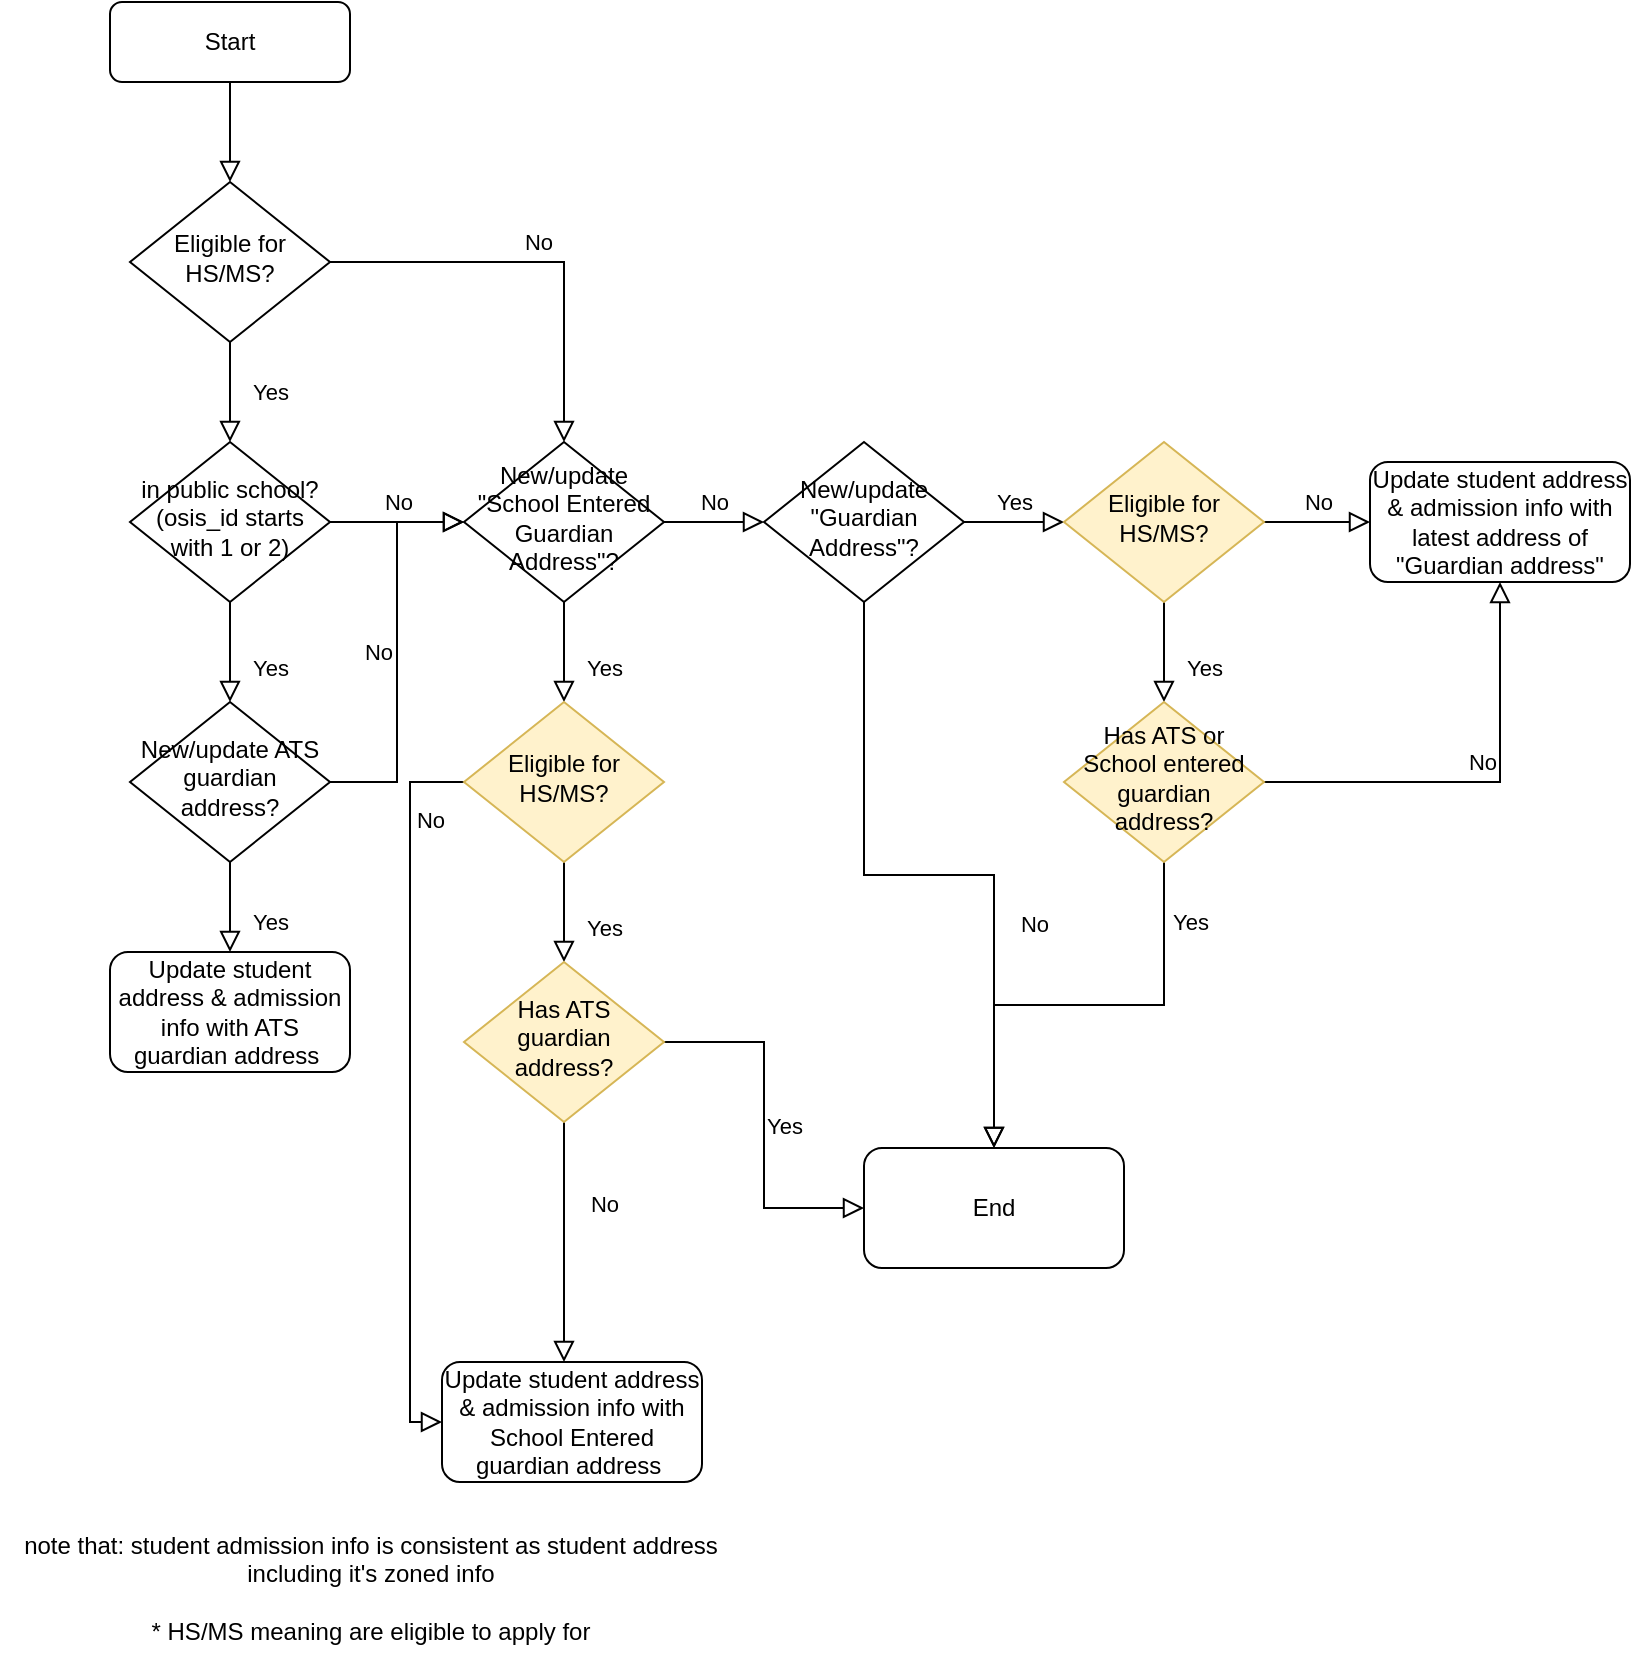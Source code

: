 <mxfile version="20.5.2" type="github">
  <diagram id="C5RBs43oDa-KdzZeNtuy" name="Page-1">
    <mxGraphModel dx="3076" dy="794" grid="1" gridSize="10" guides="1" tooltips="1" connect="1" arrows="1" fold="1" page="1" pageScale="1" pageWidth="827" pageHeight="1169" math="0" shadow="0">
      <root>
        <mxCell id="WIyWlLk6GJQsqaUBKTNV-0" />
        <mxCell id="WIyWlLk6GJQsqaUBKTNV-1" parent="WIyWlLk6GJQsqaUBKTNV-0" />
        <mxCell id="WIyWlLk6GJQsqaUBKTNV-2" value="" style="rounded=0;html=1;jettySize=auto;orthogonalLoop=1;fontSize=11;endArrow=block;endFill=0;endSize=8;strokeWidth=1;shadow=0;labelBackgroundColor=none;edgeStyle=orthogonalEdgeStyle;" parent="WIyWlLk6GJQsqaUBKTNV-1" source="WIyWlLk6GJQsqaUBKTNV-3" target="WIyWlLk6GJQsqaUBKTNV-6" edge="1">
          <mxGeometry relative="1" as="geometry" />
        </mxCell>
        <mxCell id="WIyWlLk6GJQsqaUBKTNV-3" value="Start" style="rounded=1;whiteSpace=wrap;html=1;fontSize=12;glass=0;strokeWidth=1;shadow=0;" parent="WIyWlLk6GJQsqaUBKTNV-1" vertex="1">
          <mxGeometry x="-1475" y="22" width="120" height="40" as="geometry" />
        </mxCell>
        <mxCell id="WIyWlLk6GJQsqaUBKTNV-4" value="Yes" style="rounded=0;html=1;jettySize=auto;orthogonalLoop=1;fontSize=11;endArrow=block;endFill=0;endSize=8;strokeWidth=1;shadow=0;labelBackgroundColor=none;edgeStyle=orthogonalEdgeStyle;" parent="WIyWlLk6GJQsqaUBKTNV-1" source="WIyWlLk6GJQsqaUBKTNV-6" target="WIyWlLk6GJQsqaUBKTNV-10" edge="1">
          <mxGeometry y="20" relative="1" as="geometry">
            <mxPoint as="offset" />
          </mxGeometry>
        </mxCell>
        <mxCell id="WIyWlLk6GJQsqaUBKTNV-5" value="No" style="edgeStyle=orthogonalEdgeStyle;rounded=0;html=1;jettySize=auto;orthogonalLoop=1;fontSize=11;endArrow=block;endFill=0;endSize=8;strokeWidth=1;shadow=0;labelBackgroundColor=none;" parent="WIyWlLk6GJQsqaUBKTNV-1" source="WIyWlLk6GJQsqaUBKTNV-6" target="rzEQRnUU2mOkOvjP8USI-9" edge="1">
          <mxGeometry y="10" relative="1" as="geometry">
            <mxPoint as="offset" />
            <mxPoint x="-1315" y="152" as="targetPoint" />
          </mxGeometry>
        </mxCell>
        <mxCell id="WIyWlLk6GJQsqaUBKTNV-6" value="Eligible for HS/MS?" style="rhombus;whiteSpace=wrap;html=1;shadow=0;fontFamily=Helvetica;fontSize=12;align=center;strokeWidth=1;spacing=6;spacingTop=-4;" parent="WIyWlLk6GJQsqaUBKTNV-1" vertex="1">
          <mxGeometry x="-1465" y="112" width="100" height="80" as="geometry" />
        </mxCell>
        <mxCell id="WIyWlLk6GJQsqaUBKTNV-8" value="Yes" style="rounded=0;html=1;jettySize=auto;orthogonalLoop=1;fontSize=11;endArrow=block;endFill=0;endSize=8;strokeWidth=1;shadow=0;labelBackgroundColor=none;edgeStyle=orthogonalEdgeStyle;" parent="WIyWlLk6GJQsqaUBKTNV-1" source="WIyWlLk6GJQsqaUBKTNV-10" edge="1">
          <mxGeometry x="0.333" y="20" relative="1" as="geometry">
            <mxPoint as="offset" />
            <mxPoint x="-1415" y="372" as="targetPoint" />
          </mxGeometry>
        </mxCell>
        <mxCell id="WIyWlLk6GJQsqaUBKTNV-9" value="No" style="edgeStyle=orthogonalEdgeStyle;rounded=0;html=1;jettySize=auto;orthogonalLoop=1;fontSize=11;endArrow=block;endFill=0;endSize=8;strokeWidth=1;shadow=0;labelBackgroundColor=none;" parent="WIyWlLk6GJQsqaUBKTNV-1" source="WIyWlLk6GJQsqaUBKTNV-10" target="rzEQRnUU2mOkOvjP8USI-9" edge="1">
          <mxGeometry y="10" relative="1" as="geometry">
            <mxPoint as="offset" />
            <mxPoint x="-1348" y="282" as="sourcePoint" />
            <mxPoint x="-1298" y="282" as="targetPoint" />
          </mxGeometry>
        </mxCell>
        <mxCell id="WIyWlLk6GJQsqaUBKTNV-10" value="in public school?(osis_id starts with 1 or 2)" style="rhombus;whiteSpace=wrap;html=1;shadow=0;fontFamily=Helvetica;fontSize=12;align=center;strokeWidth=1;spacing=6;spacingTop=-4;" parent="WIyWlLk6GJQsqaUBKTNV-1" vertex="1">
          <mxGeometry x="-1465" y="242" width="100" height="80" as="geometry" />
        </mxCell>
        <mxCell id="rzEQRnUU2mOkOvjP8USI-1" value="note that: student admission info is consistent as student address&lt;br&gt;including it&#39;s zoned info&lt;br&gt;&lt;br&gt;* HS/MS meaning are eligible to apply for" style="text;html=1;align=center;verticalAlign=middle;resizable=0;points=[];autosize=1;strokeColor=none;fillColor=none;" parent="WIyWlLk6GJQsqaUBKTNV-1" vertex="1">
          <mxGeometry x="-1530" y="780" width="370" height="70" as="geometry" />
        </mxCell>
        <mxCell id="rzEQRnUU2mOkOvjP8USI-4" value="Yes" style="rounded=0;html=1;jettySize=auto;orthogonalLoop=1;fontSize=11;endArrow=block;endFill=0;endSize=8;strokeWidth=1;shadow=0;labelBackgroundColor=none;edgeStyle=orthogonalEdgeStyle;" parent="WIyWlLk6GJQsqaUBKTNV-1" source="rzEQRnUU2mOkOvjP8USI-6" target="rzEQRnUU2mOkOvjP8USI-26" edge="1">
          <mxGeometry x="0.333" y="20" relative="1" as="geometry">
            <mxPoint as="offset" />
            <mxPoint x="-1415" y="502" as="targetPoint" />
          </mxGeometry>
        </mxCell>
        <mxCell id="rzEQRnUU2mOkOvjP8USI-5" value="No" style="edgeStyle=orthogonalEdgeStyle;rounded=0;html=1;jettySize=auto;orthogonalLoop=1;fontSize=11;endArrow=block;endFill=0;endSize=8;strokeWidth=1;shadow=0;labelBackgroundColor=none;entryX=0;entryY=0.5;entryDx=0;entryDy=0;" parent="WIyWlLk6GJQsqaUBKTNV-1" source="rzEQRnUU2mOkOvjP8USI-6" target="rzEQRnUU2mOkOvjP8USI-9" edge="1">
          <mxGeometry y="10" relative="1" as="geometry">
            <mxPoint as="offset" />
            <mxPoint x="-1298" y="412" as="targetPoint" />
            <mxPoint x="-1348" y="412" as="sourcePoint" />
          </mxGeometry>
        </mxCell>
        <mxCell id="rzEQRnUU2mOkOvjP8USI-6" value="New/update ATS guardian address?" style="rhombus;whiteSpace=wrap;html=1;shadow=0;fontFamily=Helvetica;fontSize=12;align=center;strokeWidth=1;spacing=6;spacingTop=-4;" parent="WIyWlLk6GJQsqaUBKTNV-1" vertex="1">
          <mxGeometry x="-1465" y="372" width="100" height="80" as="geometry" />
        </mxCell>
        <mxCell id="rzEQRnUU2mOkOvjP8USI-7" value="Yes" style="rounded=0;html=1;jettySize=auto;orthogonalLoop=1;fontSize=11;endArrow=block;endFill=0;endSize=8;strokeWidth=1;shadow=0;labelBackgroundColor=none;edgeStyle=orthogonalEdgeStyle;" parent="WIyWlLk6GJQsqaUBKTNV-1" source="rzEQRnUU2mOkOvjP8USI-9" edge="1">
          <mxGeometry x="0.333" y="20" relative="1" as="geometry">
            <mxPoint as="offset" />
            <mxPoint x="-1248" y="372" as="targetPoint" />
          </mxGeometry>
        </mxCell>
        <mxCell id="rzEQRnUU2mOkOvjP8USI-8" value="No" style="edgeStyle=orthogonalEdgeStyle;rounded=0;html=1;jettySize=auto;orthogonalLoop=1;fontSize=11;endArrow=block;endFill=0;endSize=8;strokeWidth=1;shadow=0;labelBackgroundColor=none;" parent="WIyWlLk6GJQsqaUBKTNV-1" source="rzEQRnUU2mOkOvjP8USI-9" target="rzEQRnUU2mOkOvjP8USI-12" edge="1">
          <mxGeometry y="10" relative="1" as="geometry">
            <mxPoint as="offset" />
            <mxPoint x="-1148" y="282" as="targetPoint" />
          </mxGeometry>
        </mxCell>
        <mxCell id="rzEQRnUU2mOkOvjP8USI-9" value="New/update &quot;School Entered Guardian Address&quot;?" style="rhombus;whiteSpace=wrap;html=1;shadow=0;fontFamily=Helvetica;fontSize=12;align=center;strokeWidth=1;spacing=6;spacingTop=-4;" parent="WIyWlLk6GJQsqaUBKTNV-1" vertex="1">
          <mxGeometry x="-1298" y="242" width="100" height="80" as="geometry" />
        </mxCell>
        <mxCell id="rzEQRnUU2mOkOvjP8USI-10" value="No" style="rounded=0;html=1;jettySize=auto;orthogonalLoop=1;fontSize=11;endArrow=block;endFill=0;endSize=8;strokeWidth=1;shadow=0;labelBackgroundColor=none;edgeStyle=orthogonalEdgeStyle;" parent="WIyWlLk6GJQsqaUBKTNV-1" source="rzEQRnUU2mOkOvjP8USI-12" target="rzEQRnUU2mOkOvjP8USI-29" edge="1">
          <mxGeometry x="0.333" y="20" relative="1" as="geometry">
            <mxPoint as="offset" />
            <mxPoint x="-1098" y="372" as="targetPoint" />
          </mxGeometry>
        </mxCell>
        <mxCell id="rzEQRnUU2mOkOvjP8USI-11" value="Yes" style="edgeStyle=orthogonalEdgeStyle;rounded=0;html=1;jettySize=auto;orthogonalLoop=1;fontSize=11;endArrow=block;endFill=0;endSize=8;strokeWidth=1;shadow=0;labelBackgroundColor=none;" parent="WIyWlLk6GJQsqaUBKTNV-1" source="rzEQRnUU2mOkOvjP8USI-12" target="rzEQRnUU2mOkOvjP8USI-15" edge="1">
          <mxGeometry y="10" relative="1" as="geometry">
            <mxPoint as="offset" />
            <mxPoint x="-998" y="282" as="targetPoint" />
          </mxGeometry>
        </mxCell>
        <mxCell id="rzEQRnUU2mOkOvjP8USI-12" value="New/update &quot;Guardian Address&quot;?" style="rhombus;whiteSpace=wrap;html=1;shadow=0;fontFamily=Helvetica;fontSize=12;align=center;strokeWidth=1;spacing=6;spacingTop=-4;" parent="WIyWlLk6GJQsqaUBKTNV-1" vertex="1">
          <mxGeometry x="-1148" y="242" width="100" height="80" as="geometry" />
        </mxCell>
        <mxCell id="rzEQRnUU2mOkOvjP8USI-13" value="Yes" style="rounded=0;html=1;jettySize=auto;orthogonalLoop=1;fontSize=11;endArrow=block;endFill=0;endSize=8;strokeWidth=1;shadow=0;labelBackgroundColor=none;edgeStyle=orthogonalEdgeStyle;" parent="WIyWlLk6GJQsqaUBKTNV-1" source="rzEQRnUU2mOkOvjP8USI-15" edge="1">
          <mxGeometry x="0.333" y="20" relative="1" as="geometry">
            <mxPoint as="offset" />
            <mxPoint x="-948" y="372" as="targetPoint" />
          </mxGeometry>
        </mxCell>
        <mxCell id="rzEQRnUU2mOkOvjP8USI-14" value="No" style="edgeStyle=orthogonalEdgeStyle;rounded=0;html=1;jettySize=auto;orthogonalLoop=1;fontSize=11;endArrow=block;endFill=0;endSize=8;strokeWidth=1;shadow=0;labelBackgroundColor=none;" parent="WIyWlLk6GJQsqaUBKTNV-1" source="rzEQRnUU2mOkOvjP8USI-15" target="rzEQRnUU2mOkOvjP8USI-30" edge="1">
          <mxGeometry y="10" relative="1" as="geometry">
            <mxPoint as="offset" />
            <mxPoint x="-848" y="282" as="targetPoint" />
          </mxGeometry>
        </mxCell>
        <mxCell id="rzEQRnUU2mOkOvjP8USI-15" value="Eligible for HS/MS?" style="rhombus;whiteSpace=wrap;html=1;shadow=0;fontFamily=Helvetica;fontSize=12;align=center;strokeWidth=1;spacing=6;spacingTop=-4;fillColor=#fff2cc;strokeColor=#d6b656;" parent="WIyWlLk6GJQsqaUBKTNV-1" vertex="1">
          <mxGeometry x="-998" y="242" width="100" height="80" as="geometry" />
        </mxCell>
        <mxCell id="rzEQRnUU2mOkOvjP8USI-16" value="Yes" style="rounded=0;html=1;jettySize=auto;orthogonalLoop=1;fontSize=11;endArrow=block;endFill=0;endSize=8;strokeWidth=1;shadow=0;labelBackgroundColor=none;edgeStyle=orthogonalEdgeStyle;" parent="WIyWlLk6GJQsqaUBKTNV-1" source="rzEQRnUU2mOkOvjP8USI-18" target="rzEQRnUU2mOkOvjP8USI-29" edge="1">
          <mxGeometry x="-0.737" y="13" relative="1" as="geometry">
            <mxPoint as="offset" />
            <mxPoint x="-948" y="502" as="targetPoint" />
          </mxGeometry>
        </mxCell>
        <mxCell id="rzEQRnUU2mOkOvjP8USI-17" value="No" style="edgeStyle=orthogonalEdgeStyle;rounded=0;html=1;jettySize=auto;orthogonalLoop=1;fontSize=11;endArrow=block;endFill=0;endSize=8;strokeWidth=1;shadow=0;labelBackgroundColor=none;" parent="WIyWlLk6GJQsqaUBKTNV-1" source="rzEQRnUU2mOkOvjP8USI-18" target="rzEQRnUU2mOkOvjP8USI-30" edge="1">
          <mxGeometry y="10" relative="1" as="geometry">
            <mxPoint as="offset" />
            <mxPoint x="-848" y="412" as="targetPoint" />
          </mxGeometry>
        </mxCell>
        <mxCell id="rzEQRnUU2mOkOvjP8USI-18" value="Has ATS or School entered guardian address?" style="rhombus;whiteSpace=wrap;html=1;shadow=0;fontFamily=Helvetica;fontSize=12;align=center;strokeWidth=1;spacing=6;spacingTop=-4;fillColor=#fff2cc;strokeColor=#d6b656;" parent="WIyWlLk6GJQsqaUBKTNV-1" vertex="1">
          <mxGeometry x="-998" y="372" width="100" height="80" as="geometry" />
        </mxCell>
        <mxCell id="rzEQRnUU2mOkOvjP8USI-19" value="Yes" style="rounded=0;html=1;jettySize=auto;orthogonalLoop=1;fontSize=11;endArrow=block;endFill=0;endSize=8;strokeWidth=1;shadow=0;labelBackgroundColor=none;edgeStyle=orthogonalEdgeStyle;" parent="WIyWlLk6GJQsqaUBKTNV-1" source="rzEQRnUU2mOkOvjP8USI-21" edge="1">
          <mxGeometry x="0.333" y="20" relative="1" as="geometry">
            <mxPoint as="offset" />
            <mxPoint x="-1248" y="502" as="targetPoint" />
          </mxGeometry>
        </mxCell>
        <mxCell id="rzEQRnUU2mOkOvjP8USI-20" value="No" style="edgeStyle=orthogonalEdgeStyle;rounded=0;html=1;jettySize=auto;orthogonalLoop=1;fontSize=11;endArrow=block;endFill=0;endSize=8;strokeWidth=1;shadow=0;labelBackgroundColor=none;entryX=0;entryY=0.5;entryDx=0;entryDy=0;exitX=0;exitY=0.5;exitDx=0;exitDy=0;" parent="WIyWlLk6GJQsqaUBKTNV-1" source="rzEQRnUU2mOkOvjP8USI-21" target="rzEQRnUU2mOkOvjP8USI-28" edge="1">
          <mxGeometry x="-0.746" y="10" relative="1" as="geometry">
            <mxPoint as="offset" />
            <mxPoint x="-1148" y="412" as="targetPoint" />
            <Array as="points">
              <mxPoint x="-1325" y="412" />
              <mxPoint x="-1325" y="732" />
            </Array>
          </mxGeometry>
        </mxCell>
        <mxCell id="rzEQRnUU2mOkOvjP8USI-21" value="Eligible for HS/MS?" style="rhombus;whiteSpace=wrap;html=1;shadow=0;fontFamily=Helvetica;fontSize=12;align=center;strokeWidth=1;spacing=6;spacingTop=-4;fillColor=#fff2cc;strokeColor=#d6b656;" parent="WIyWlLk6GJQsqaUBKTNV-1" vertex="1">
          <mxGeometry x="-1298" y="372" width="100" height="80" as="geometry" />
        </mxCell>
        <mxCell id="rzEQRnUU2mOkOvjP8USI-22" value="No" style="rounded=0;html=1;jettySize=auto;orthogonalLoop=1;fontSize=11;endArrow=block;endFill=0;endSize=8;strokeWidth=1;shadow=0;labelBackgroundColor=none;edgeStyle=orthogonalEdgeStyle;exitX=0.5;exitY=1;exitDx=0;exitDy=0;" parent="WIyWlLk6GJQsqaUBKTNV-1" source="rzEQRnUU2mOkOvjP8USI-24" target="rzEQRnUU2mOkOvjP8USI-28" edge="1">
          <mxGeometry x="-0.319" y="20" relative="1" as="geometry">
            <mxPoint as="offset" />
            <mxPoint x="-1253.96" y="700.98" as="targetPoint" />
            <mxPoint x="-1243" y="579.6" as="sourcePoint" />
            <Array as="points">
              <mxPoint x="-1248" y="662" />
              <mxPoint x="-1248" y="662" />
            </Array>
          </mxGeometry>
        </mxCell>
        <mxCell id="rzEQRnUU2mOkOvjP8USI-23" value="Yes" style="edgeStyle=orthogonalEdgeStyle;rounded=0;html=1;jettySize=auto;orthogonalLoop=1;fontSize=11;endArrow=block;endFill=0;endSize=8;strokeWidth=1;shadow=0;labelBackgroundColor=none;entryX=0;entryY=0.5;entryDx=0;entryDy=0;" parent="WIyWlLk6GJQsqaUBKTNV-1" source="rzEQRnUU2mOkOvjP8USI-24" target="rzEQRnUU2mOkOvjP8USI-29" edge="1">
          <mxGeometry y="10" relative="1" as="geometry">
            <mxPoint as="offset" />
            <mxPoint x="-1148" y="542" as="targetPoint" />
          </mxGeometry>
        </mxCell>
        <mxCell id="rzEQRnUU2mOkOvjP8USI-24" value="Has ATS guardian address?" style="rhombus;whiteSpace=wrap;html=1;shadow=0;fontFamily=Helvetica;fontSize=12;align=center;strokeWidth=1;spacing=6;spacingTop=-4;fillColor=#fff2cc;strokeColor=#d6b656;" parent="WIyWlLk6GJQsqaUBKTNV-1" vertex="1">
          <mxGeometry x="-1298" y="502" width="100" height="80" as="geometry" />
        </mxCell>
        <mxCell id="rzEQRnUU2mOkOvjP8USI-26" value="Update student address &amp;amp; admission info with ATS guardian address&amp;nbsp;" style="rounded=1;whiteSpace=wrap;html=1;" parent="WIyWlLk6GJQsqaUBKTNV-1" vertex="1">
          <mxGeometry x="-1475" y="497" width="120" height="60" as="geometry" />
        </mxCell>
        <mxCell id="rzEQRnUU2mOkOvjP8USI-28" value="Update student address &amp;amp; admission info with School Entered guardian address&amp;nbsp;" style="rounded=1;whiteSpace=wrap;html=1;" parent="WIyWlLk6GJQsqaUBKTNV-1" vertex="1">
          <mxGeometry x="-1309" y="702" width="130" height="60" as="geometry" />
        </mxCell>
        <mxCell id="rzEQRnUU2mOkOvjP8USI-29" value="End" style="rounded=1;whiteSpace=wrap;html=1;" parent="WIyWlLk6GJQsqaUBKTNV-1" vertex="1">
          <mxGeometry x="-1098" y="595" width="130" height="60" as="geometry" />
        </mxCell>
        <mxCell id="rzEQRnUU2mOkOvjP8USI-30" value="Update student address &amp;amp; admission info with latest address of &quot;Guardian address&quot;" style="rounded=1;whiteSpace=wrap;html=1;" parent="WIyWlLk6GJQsqaUBKTNV-1" vertex="1">
          <mxGeometry x="-845" y="252" width="130" height="60" as="geometry" />
        </mxCell>
      </root>
    </mxGraphModel>
  </diagram>
</mxfile>
